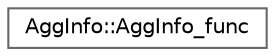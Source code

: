 digraph "Gráfico de Hierarquia de Classes"
{
 // LATEX_PDF_SIZE
  bgcolor="transparent";
  edge [fontname=Helvetica,fontsize=10,labelfontname=Helvetica,labelfontsize=10];
  node [fontname=Helvetica,fontsize=10,shape=box,height=0.2,width=0.4];
  rankdir="LR";
  Node0 [id="Node000000",label="AggInfo::AggInfo_func",height=0.2,width=0.4,color="grey40", fillcolor="white", style="filled",URL="$structAggInfo_1_1AggInfo__func.html",tooltip=" "];
}
